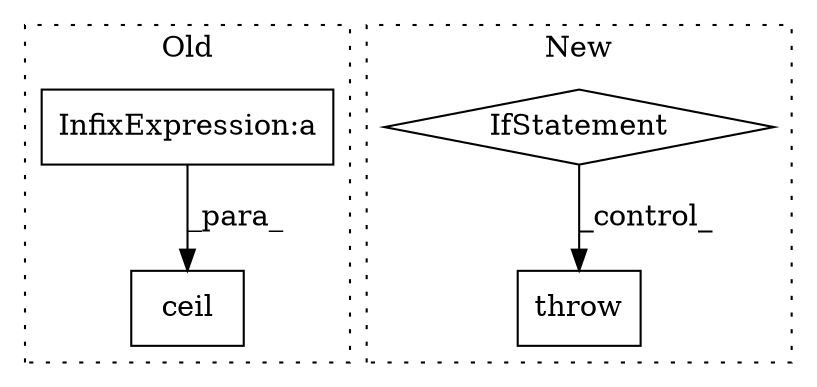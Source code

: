 digraph G {
subgraph cluster0 {
1 [label="ceil" a="32" s="3152,3202" l="5,1" shape="box"];
4 [label="InfixExpression:a" a="27" s="3100" l="3" shape="box"];
label = "Old";
style="dotted";
}
subgraph cluster1 {
2 [label="throw" a="53" s="6599" l="6" shape="box"];
3 [label="IfStatement" a="25" s="6427,6447" l="4,2" shape="diamond"];
label = "New";
style="dotted";
}
3 -> 2 [label="_control_"];
4 -> 1 [label="_para_"];
}